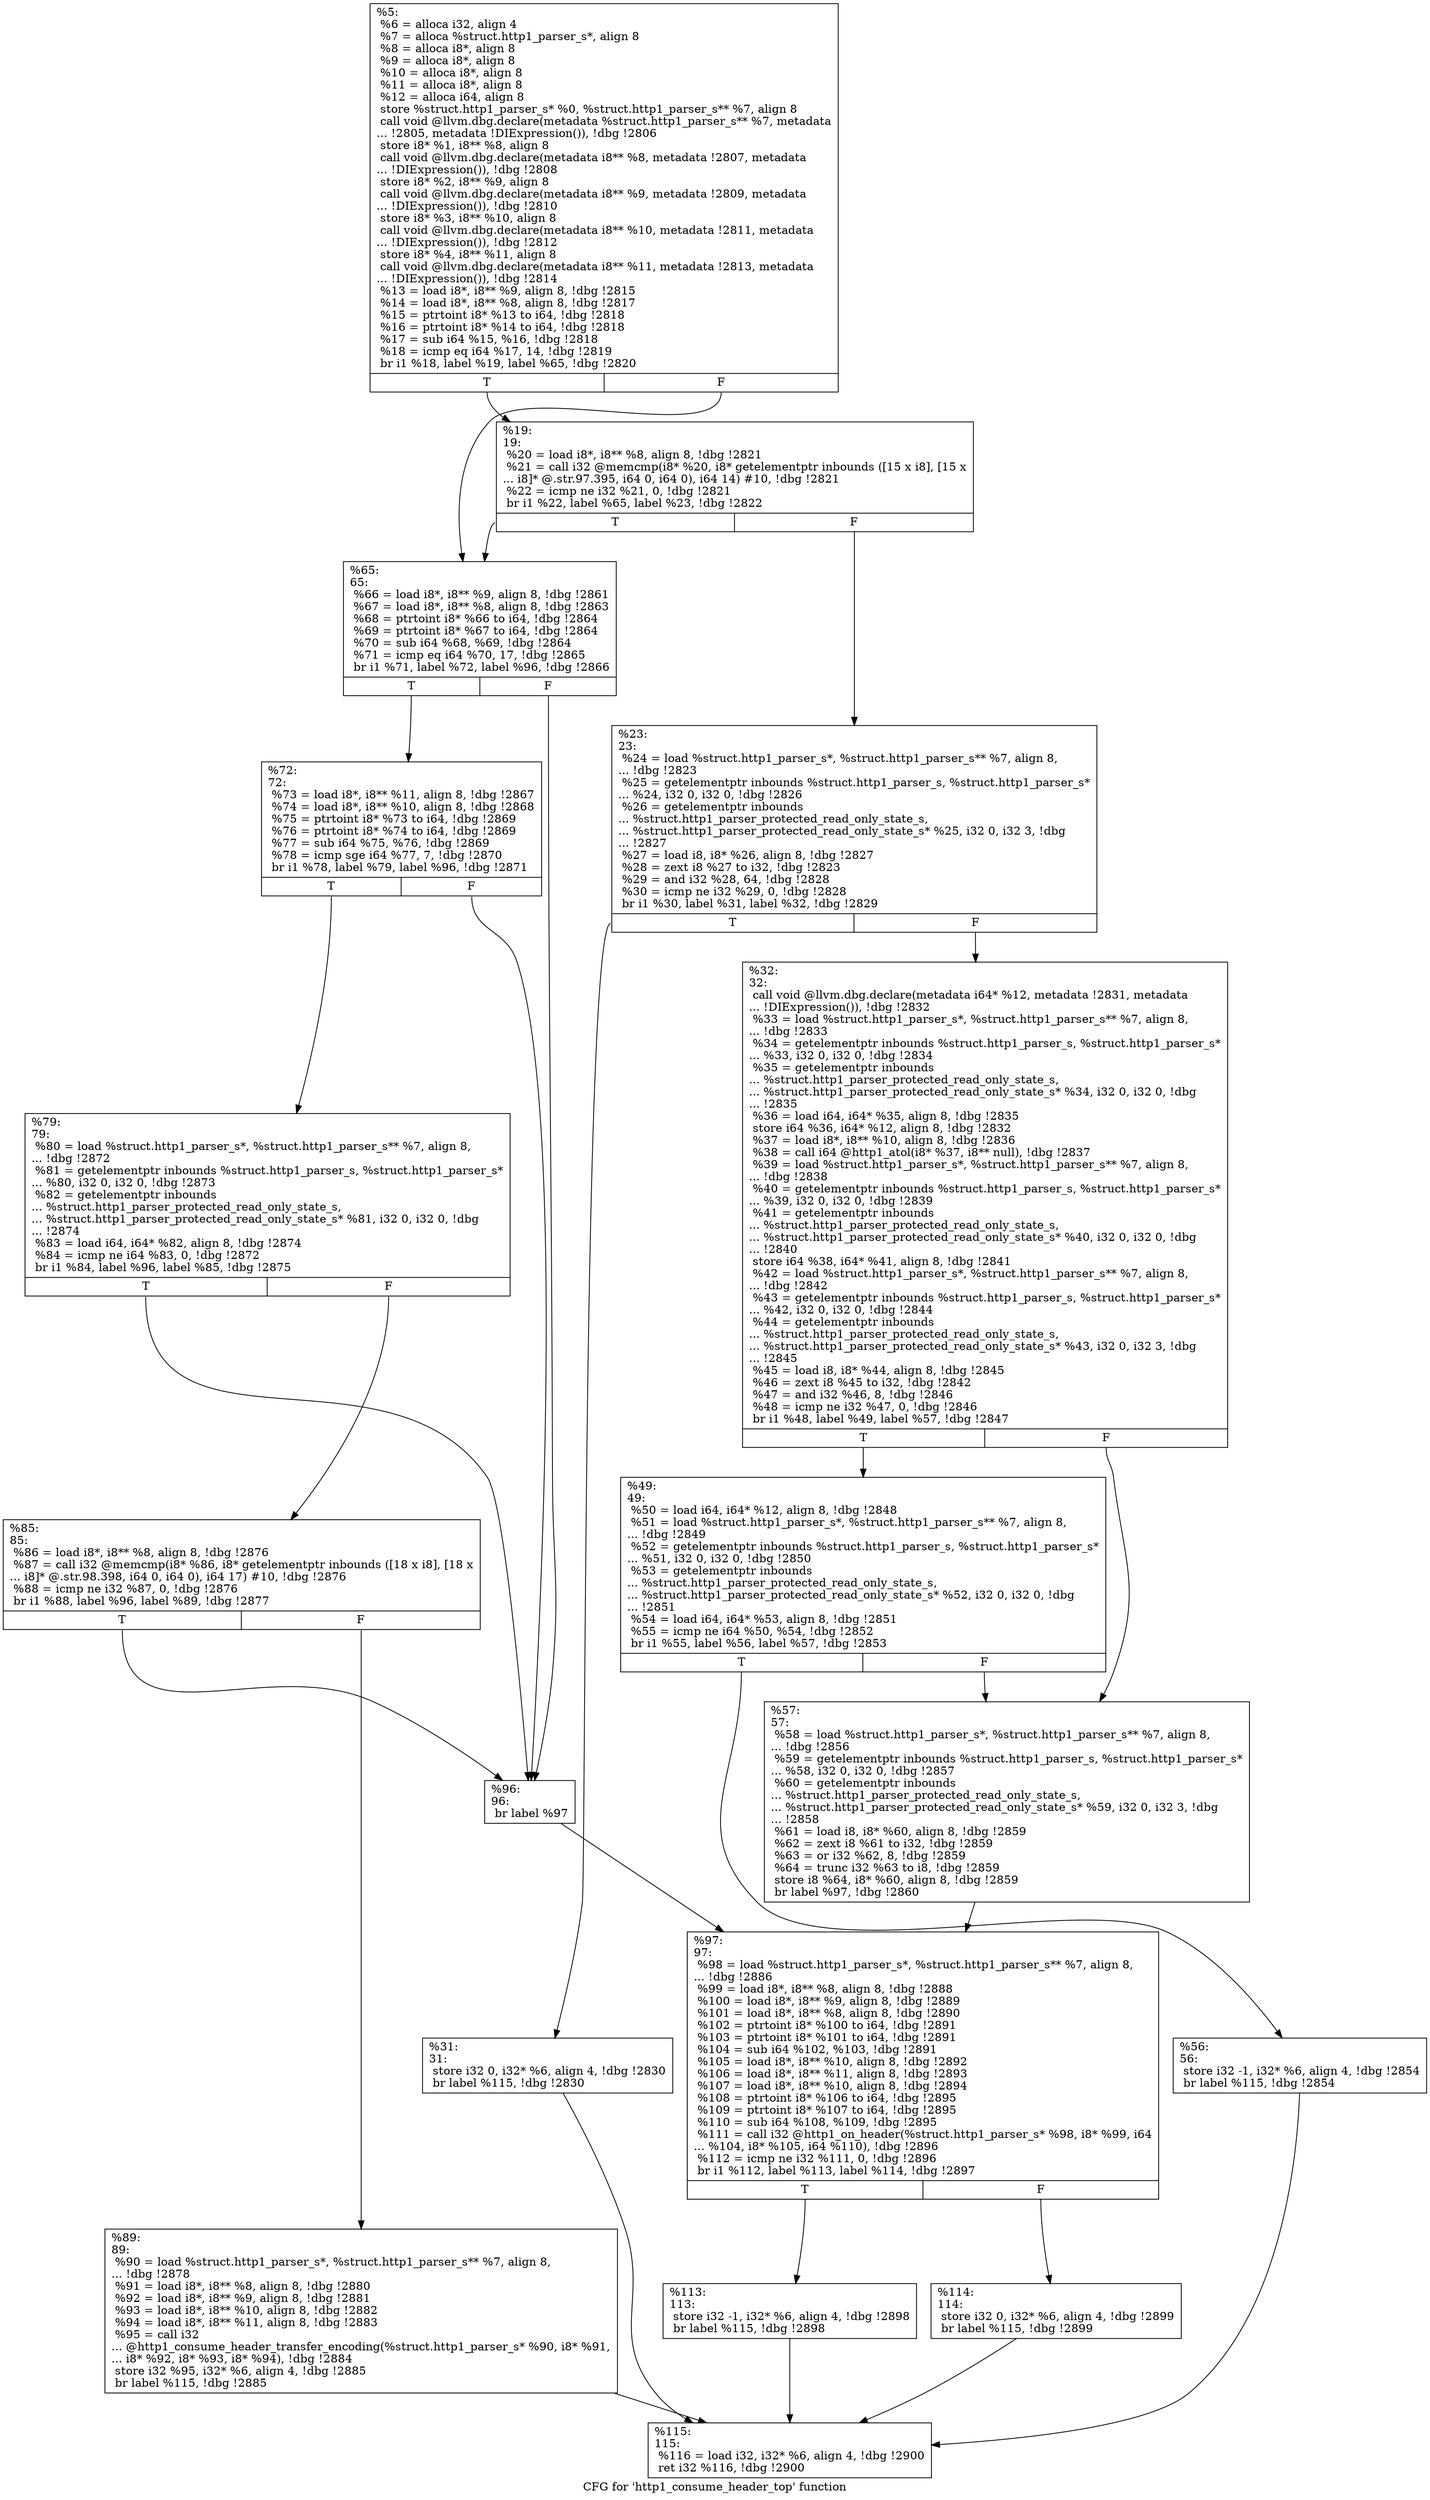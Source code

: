 digraph "CFG for 'http1_consume_header_top' function" {
	label="CFG for 'http1_consume_header_top' function";

	Node0x556852256990 [shape=record,label="{%5:\l  %6 = alloca i32, align 4\l  %7 = alloca %struct.http1_parser_s*, align 8\l  %8 = alloca i8*, align 8\l  %9 = alloca i8*, align 8\l  %10 = alloca i8*, align 8\l  %11 = alloca i8*, align 8\l  %12 = alloca i64, align 8\l  store %struct.http1_parser_s* %0, %struct.http1_parser_s** %7, align 8\l  call void @llvm.dbg.declare(metadata %struct.http1_parser_s** %7, metadata\l... !2805, metadata !DIExpression()), !dbg !2806\l  store i8* %1, i8** %8, align 8\l  call void @llvm.dbg.declare(metadata i8** %8, metadata !2807, metadata\l... !DIExpression()), !dbg !2808\l  store i8* %2, i8** %9, align 8\l  call void @llvm.dbg.declare(metadata i8** %9, metadata !2809, metadata\l... !DIExpression()), !dbg !2810\l  store i8* %3, i8** %10, align 8\l  call void @llvm.dbg.declare(metadata i8** %10, metadata !2811, metadata\l... !DIExpression()), !dbg !2812\l  store i8* %4, i8** %11, align 8\l  call void @llvm.dbg.declare(metadata i8** %11, metadata !2813, metadata\l... !DIExpression()), !dbg !2814\l  %13 = load i8*, i8** %9, align 8, !dbg !2815\l  %14 = load i8*, i8** %8, align 8, !dbg !2817\l  %15 = ptrtoint i8* %13 to i64, !dbg !2818\l  %16 = ptrtoint i8* %14 to i64, !dbg !2818\l  %17 = sub i64 %15, %16, !dbg !2818\l  %18 = icmp eq i64 %17, 14, !dbg !2819\l  br i1 %18, label %19, label %65, !dbg !2820\l|{<s0>T|<s1>F}}"];
	Node0x556852256990:s0 -> Node0x55685225b160;
	Node0x556852256990:s1 -> Node0x55685225b390;
	Node0x55685225b160 [shape=record,label="{%19:\l19:                                               \l  %20 = load i8*, i8** %8, align 8, !dbg !2821\l  %21 = call i32 @memcmp(i8* %20, i8* getelementptr inbounds ([15 x i8], [15 x\l... i8]* @.str.97.395, i64 0, i64 0), i64 14) #10, !dbg !2821\l  %22 = icmp ne i32 %21, 0, !dbg !2821\l  br i1 %22, label %65, label %23, !dbg !2822\l|{<s0>T|<s1>F}}"];
	Node0x55685225b160:s0 -> Node0x55685225b390;
	Node0x55685225b160:s1 -> Node0x55685225b1b0;
	Node0x55685225b1b0 [shape=record,label="{%23:\l23:                                               \l  %24 = load %struct.http1_parser_s*, %struct.http1_parser_s** %7, align 8,\l... !dbg !2823\l  %25 = getelementptr inbounds %struct.http1_parser_s, %struct.http1_parser_s*\l... %24, i32 0, i32 0, !dbg !2826\l  %26 = getelementptr inbounds\l... %struct.http1_parser_protected_read_only_state_s,\l... %struct.http1_parser_protected_read_only_state_s* %25, i32 0, i32 3, !dbg\l... !2827\l  %27 = load i8, i8* %26, align 8, !dbg !2827\l  %28 = zext i8 %27 to i32, !dbg !2823\l  %29 = and i32 %28, 64, !dbg !2828\l  %30 = icmp ne i32 %29, 0, !dbg !2828\l  br i1 %30, label %31, label %32, !dbg !2829\l|{<s0>T|<s1>F}}"];
	Node0x55685225b1b0:s0 -> Node0x55685225b200;
	Node0x55685225b1b0:s1 -> Node0x55685225b250;
	Node0x55685225b200 [shape=record,label="{%31:\l31:                                               \l  store i32 0, i32* %6, align 4, !dbg !2830\l  br label %115, !dbg !2830\l}"];
	Node0x55685225b200 -> Node0x55685225b660;
	Node0x55685225b250 [shape=record,label="{%32:\l32:                                               \l  call void @llvm.dbg.declare(metadata i64* %12, metadata !2831, metadata\l... !DIExpression()), !dbg !2832\l  %33 = load %struct.http1_parser_s*, %struct.http1_parser_s** %7, align 8,\l... !dbg !2833\l  %34 = getelementptr inbounds %struct.http1_parser_s, %struct.http1_parser_s*\l... %33, i32 0, i32 0, !dbg !2834\l  %35 = getelementptr inbounds\l... %struct.http1_parser_protected_read_only_state_s,\l... %struct.http1_parser_protected_read_only_state_s* %34, i32 0, i32 0, !dbg\l... !2835\l  %36 = load i64, i64* %35, align 8, !dbg !2835\l  store i64 %36, i64* %12, align 8, !dbg !2832\l  %37 = load i8*, i8** %10, align 8, !dbg !2836\l  %38 = call i64 @http1_atol(i8* %37, i8** null), !dbg !2837\l  %39 = load %struct.http1_parser_s*, %struct.http1_parser_s** %7, align 8,\l... !dbg !2838\l  %40 = getelementptr inbounds %struct.http1_parser_s, %struct.http1_parser_s*\l... %39, i32 0, i32 0, !dbg !2839\l  %41 = getelementptr inbounds\l... %struct.http1_parser_protected_read_only_state_s,\l... %struct.http1_parser_protected_read_only_state_s* %40, i32 0, i32 0, !dbg\l... !2840\l  store i64 %38, i64* %41, align 8, !dbg !2841\l  %42 = load %struct.http1_parser_s*, %struct.http1_parser_s** %7, align 8,\l... !dbg !2842\l  %43 = getelementptr inbounds %struct.http1_parser_s, %struct.http1_parser_s*\l... %42, i32 0, i32 0, !dbg !2844\l  %44 = getelementptr inbounds\l... %struct.http1_parser_protected_read_only_state_s,\l... %struct.http1_parser_protected_read_only_state_s* %43, i32 0, i32 3, !dbg\l... !2845\l  %45 = load i8, i8* %44, align 8, !dbg !2845\l  %46 = zext i8 %45 to i32, !dbg !2842\l  %47 = and i32 %46, 8, !dbg !2846\l  %48 = icmp ne i32 %47, 0, !dbg !2846\l  br i1 %48, label %49, label %57, !dbg !2847\l|{<s0>T|<s1>F}}"];
	Node0x55685225b250:s0 -> Node0x55685225b2a0;
	Node0x55685225b250:s1 -> Node0x55685225b340;
	Node0x55685225b2a0 [shape=record,label="{%49:\l49:                                               \l  %50 = load i64, i64* %12, align 8, !dbg !2848\l  %51 = load %struct.http1_parser_s*, %struct.http1_parser_s** %7, align 8,\l... !dbg !2849\l  %52 = getelementptr inbounds %struct.http1_parser_s, %struct.http1_parser_s*\l... %51, i32 0, i32 0, !dbg !2850\l  %53 = getelementptr inbounds\l... %struct.http1_parser_protected_read_only_state_s,\l... %struct.http1_parser_protected_read_only_state_s* %52, i32 0, i32 0, !dbg\l... !2851\l  %54 = load i64, i64* %53, align 8, !dbg !2851\l  %55 = icmp ne i64 %50, %54, !dbg !2852\l  br i1 %55, label %56, label %57, !dbg !2853\l|{<s0>T|<s1>F}}"];
	Node0x55685225b2a0:s0 -> Node0x55685225b2f0;
	Node0x55685225b2a0:s1 -> Node0x55685225b340;
	Node0x55685225b2f0 [shape=record,label="{%56:\l56:                                               \l  store i32 -1, i32* %6, align 4, !dbg !2854\l  br label %115, !dbg !2854\l}"];
	Node0x55685225b2f0 -> Node0x55685225b660;
	Node0x55685225b340 [shape=record,label="{%57:\l57:                                               \l  %58 = load %struct.http1_parser_s*, %struct.http1_parser_s** %7, align 8,\l... !dbg !2856\l  %59 = getelementptr inbounds %struct.http1_parser_s, %struct.http1_parser_s*\l... %58, i32 0, i32 0, !dbg !2857\l  %60 = getelementptr inbounds\l... %struct.http1_parser_protected_read_only_state_s,\l... %struct.http1_parser_protected_read_only_state_s* %59, i32 0, i32 3, !dbg\l... !2858\l  %61 = load i8, i8* %60, align 8, !dbg !2859\l  %62 = zext i8 %61 to i32, !dbg !2859\l  %63 = or i32 %62, 8, !dbg !2859\l  %64 = trunc i32 %63 to i8, !dbg !2859\l  store i8 %64, i8* %60, align 8, !dbg !2859\l  br label %97, !dbg !2860\l}"];
	Node0x55685225b340 -> Node0x55685225b570;
	Node0x55685225b390 [shape=record,label="{%65:\l65:                                               \l  %66 = load i8*, i8** %9, align 8, !dbg !2861\l  %67 = load i8*, i8** %8, align 8, !dbg !2863\l  %68 = ptrtoint i8* %66 to i64, !dbg !2864\l  %69 = ptrtoint i8* %67 to i64, !dbg !2864\l  %70 = sub i64 %68, %69, !dbg !2864\l  %71 = icmp eq i64 %70, 17, !dbg !2865\l  br i1 %71, label %72, label %96, !dbg !2866\l|{<s0>T|<s1>F}}"];
	Node0x55685225b390:s0 -> Node0x55685225b3e0;
	Node0x55685225b390:s1 -> Node0x55685225b520;
	Node0x55685225b3e0 [shape=record,label="{%72:\l72:                                               \l  %73 = load i8*, i8** %11, align 8, !dbg !2867\l  %74 = load i8*, i8** %10, align 8, !dbg !2868\l  %75 = ptrtoint i8* %73 to i64, !dbg !2869\l  %76 = ptrtoint i8* %74 to i64, !dbg !2869\l  %77 = sub i64 %75, %76, !dbg !2869\l  %78 = icmp sge i64 %77, 7, !dbg !2870\l  br i1 %78, label %79, label %96, !dbg !2871\l|{<s0>T|<s1>F}}"];
	Node0x55685225b3e0:s0 -> Node0x55685225b430;
	Node0x55685225b3e0:s1 -> Node0x55685225b520;
	Node0x55685225b430 [shape=record,label="{%79:\l79:                                               \l  %80 = load %struct.http1_parser_s*, %struct.http1_parser_s** %7, align 8,\l... !dbg !2872\l  %81 = getelementptr inbounds %struct.http1_parser_s, %struct.http1_parser_s*\l... %80, i32 0, i32 0, !dbg !2873\l  %82 = getelementptr inbounds\l... %struct.http1_parser_protected_read_only_state_s,\l... %struct.http1_parser_protected_read_only_state_s* %81, i32 0, i32 0, !dbg\l... !2874\l  %83 = load i64, i64* %82, align 8, !dbg !2874\l  %84 = icmp ne i64 %83, 0, !dbg !2872\l  br i1 %84, label %96, label %85, !dbg !2875\l|{<s0>T|<s1>F}}"];
	Node0x55685225b430:s0 -> Node0x55685225b520;
	Node0x55685225b430:s1 -> Node0x55685225b480;
	Node0x55685225b480 [shape=record,label="{%85:\l85:                                               \l  %86 = load i8*, i8** %8, align 8, !dbg !2876\l  %87 = call i32 @memcmp(i8* %86, i8* getelementptr inbounds ([18 x i8], [18 x\l... i8]* @.str.98.398, i64 0, i64 0), i64 17) #10, !dbg !2876\l  %88 = icmp ne i32 %87, 0, !dbg !2876\l  br i1 %88, label %96, label %89, !dbg !2877\l|{<s0>T|<s1>F}}"];
	Node0x55685225b480:s0 -> Node0x55685225b520;
	Node0x55685225b480:s1 -> Node0x55685225b4d0;
	Node0x55685225b4d0 [shape=record,label="{%89:\l89:                                               \l  %90 = load %struct.http1_parser_s*, %struct.http1_parser_s** %7, align 8,\l... !dbg !2878\l  %91 = load i8*, i8** %8, align 8, !dbg !2880\l  %92 = load i8*, i8** %9, align 8, !dbg !2881\l  %93 = load i8*, i8** %10, align 8, !dbg !2882\l  %94 = load i8*, i8** %11, align 8, !dbg !2883\l  %95 = call i32\l... @http1_consume_header_transfer_encoding(%struct.http1_parser_s* %90, i8* %91,\l... i8* %92, i8* %93, i8* %94), !dbg !2884\l  store i32 %95, i32* %6, align 4, !dbg !2885\l  br label %115, !dbg !2885\l}"];
	Node0x55685225b4d0 -> Node0x55685225b660;
	Node0x55685225b520 [shape=record,label="{%96:\l96:                                               \l  br label %97\l}"];
	Node0x55685225b520 -> Node0x55685225b570;
	Node0x55685225b570 [shape=record,label="{%97:\l97:                                               \l  %98 = load %struct.http1_parser_s*, %struct.http1_parser_s** %7, align 8,\l... !dbg !2886\l  %99 = load i8*, i8** %8, align 8, !dbg !2888\l  %100 = load i8*, i8** %9, align 8, !dbg !2889\l  %101 = load i8*, i8** %8, align 8, !dbg !2890\l  %102 = ptrtoint i8* %100 to i64, !dbg !2891\l  %103 = ptrtoint i8* %101 to i64, !dbg !2891\l  %104 = sub i64 %102, %103, !dbg !2891\l  %105 = load i8*, i8** %10, align 8, !dbg !2892\l  %106 = load i8*, i8** %11, align 8, !dbg !2893\l  %107 = load i8*, i8** %10, align 8, !dbg !2894\l  %108 = ptrtoint i8* %106 to i64, !dbg !2895\l  %109 = ptrtoint i8* %107 to i64, !dbg !2895\l  %110 = sub i64 %108, %109, !dbg !2895\l  %111 = call i32 @http1_on_header(%struct.http1_parser_s* %98, i8* %99, i64\l... %104, i8* %105, i64 %110), !dbg !2896\l  %112 = icmp ne i32 %111, 0, !dbg !2896\l  br i1 %112, label %113, label %114, !dbg !2897\l|{<s0>T|<s1>F}}"];
	Node0x55685225b570:s0 -> Node0x55685225b5c0;
	Node0x55685225b570:s1 -> Node0x55685225b610;
	Node0x55685225b5c0 [shape=record,label="{%113:\l113:                                              \l  store i32 -1, i32* %6, align 4, !dbg !2898\l  br label %115, !dbg !2898\l}"];
	Node0x55685225b5c0 -> Node0x55685225b660;
	Node0x55685225b610 [shape=record,label="{%114:\l114:                                              \l  store i32 0, i32* %6, align 4, !dbg !2899\l  br label %115, !dbg !2899\l}"];
	Node0x55685225b610 -> Node0x55685225b660;
	Node0x55685225b660 [shape=record,label="{%115:\l115:                                              \l  %116 = load i32, i32* %6, align 4, !dbg !2900\l  ret i32 %116, !dbg !2900\l}"];
}
